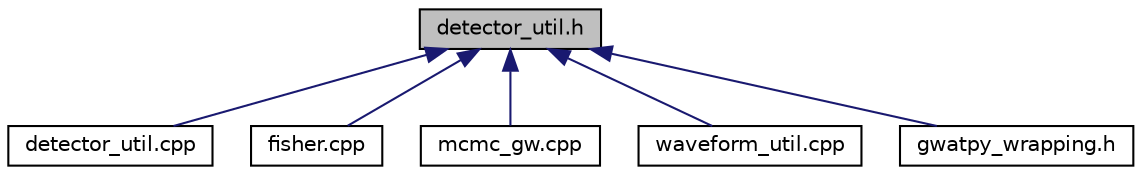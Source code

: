 digraph "detector_util.h"
{
  edge [fontname="Helvetica",fontsize="10",labelfontname="Helvetica",labelfontsize="10"];
  node [fontname="Helvetica",fontsize="10",shape=record];
  Node10 [label="detector_util.h",height=0.2,width=0.4,color="black", fillcolor="grey75", style="filled", fontcolor="black"];
  Node10 -> Node11 [dir="back",color="midnightblue",fontsize="10",style="solid",fontname="Helvetica"];
  Node11 [label="detector_util.cpp",height=0.2,width=0.4,color="black", fillcolor="white", style="filled",URL="$d7/d23/detector__util_8cpp.html"];
  Node10 -> Node12 [dir="back",color="midnightblue",fontsize="10",style="solid",fontname="Helvetica"];
  Node12 [label="fisher.cpp",height=0.2,width=0.4,color="black", fillcolor="white", style="filled",URL="$db/dd7/fisher_8cpp.html"];
  Node10 -> Node13 [dir="back",color="midnightblue",fontsize="10",style="solid",fontname="Helvetica"];
  Node13 [label="mcmc_gw.cpp",height=0.2,width=0.4,color="black", fillcolor="white", style="filled",URL="$de/dbe/mcmc__gw_8cpp.html"];
  Node10 -> Node14 [dir="back",color="midnightblue",fontsize="10",style="solid",fontname="Helvetica"];
  Node14 [label="waveform_util.cpp",height=0.2,width=0.4,color="black", fillcolor="white", style="filled",URL="$d1/d3f/waveform__util_8cpp.html"];
  Node10 -> Node15 [dir="back",color="midnightblue",fontsize="10",style="solid",fontname="Helvetica"];
  Node15 [label="gwatpy_wrapping.h",height=0.2,width=0.4,color="black", fillcolor="white", style="filled",URL="$d4/d77/gwatpy__wrapping_8h_source.html"];
}
